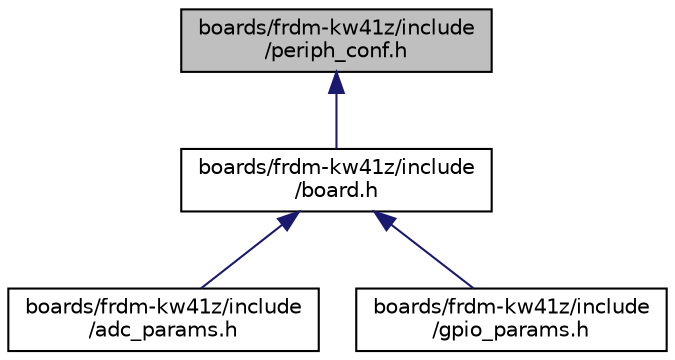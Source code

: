 digraph "boards/frdm-kw41z/include/periph_conf.h"
{
 // LATEX_PDF_SIZE
  edge [fontname="Helvetica",fontsize="10",labelfontname="Helvetica",labelfontsize="10"];
  node [fontname="Helvetica",fontsize="10",shape=record];
  Node1 [label="boards/frdm-kw41z/include\l/periph_conf.h",height=0.2,width=0.4,color="black", fillcolor="grey75", style="filled", fontcolor="black",tooltip=" "];
  Node1 -> Node2 [dir="back",color="midnightblue",fontsize="10",style="solid",fontname="Helvetica"];
  Node2 [label="boards/frdm-kw41z/include\l/board.h",height=0.2,width=0.4,color="black", fillcolor="white", style="filled",URL="$frdm-kw41z_2include_2board_8h.html",tooltip="Board specific definitions for the FRDM-KW41Z."];
  Node2 -> Node3 [dir="back",color="midnightblue",fontsize="10",style="solid",fontname="Helvetica"];
  Node3 [label="boards/frdm-kw41z/include\l/adc_params.h",height=0.2,width=0.4,color="black", fillcolor="white", style="filled",URL="$frdm-kw41z_2include_2adc__params_8h.html",tooltip="Board specific configuration of direct mapped ADC."];
  Node2 -> Node4 [dir="back",color="midnightblue",fontsize="10",style="solid",fontname="Helvetica"];
  Node4 [label="boards/frdm-kw41z/include\l/gpio_params.h",height=0.2,width=0.4,color="black", fillcolor="white", style="filled",URL="$frdm-kw41z_2include_2gpio__params_8h.html",tooltip="Board specific configuration of direct mapped GPIOs."];
}
